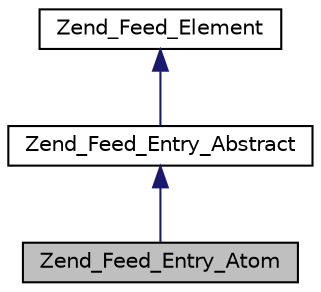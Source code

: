 digraph G
{
  edge [fontname="Helvetica",fontsize="10",labelfontname="Helvetica",labelfontsize="10"];
  node [fontname="Helvetica",fontsize="10",shape=record];
  Node1 [label="Zend_Feed_Entry_Atom",height=0.2,width=0.4,color="black", fillcolor="grey75", style="filled" fontcolor="black"];
  Node2 -> Node1 [dir="back",color="midnightblue",fontsize="10",style="solid",fontname="Helvetica"];
  Node2 [label="Zend_Feed_Entry_Abstract",height=0.2,width=0.4,color="black", fillcolor="white", style="filled",URL="$class_zend___feed___entry___abstract.html"];
  Node3 -> Node2 [dir="back",color="midnightblue",fontsize="10",style="solid",fontname="Helvetica"];
  Node3 [label="Zend_Feed_Element",height=0.2,width=0.4,color="black", fillcolor="white", style="filled",URL="$class_zend___feed___element.html"];
}
